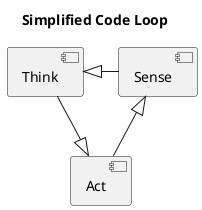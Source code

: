 @startuml

Title Simplified Code Loop


[Think] <|- [Sense]
[Act] <|-- [Think]
[Sense] <|-- [Act]

@enduml